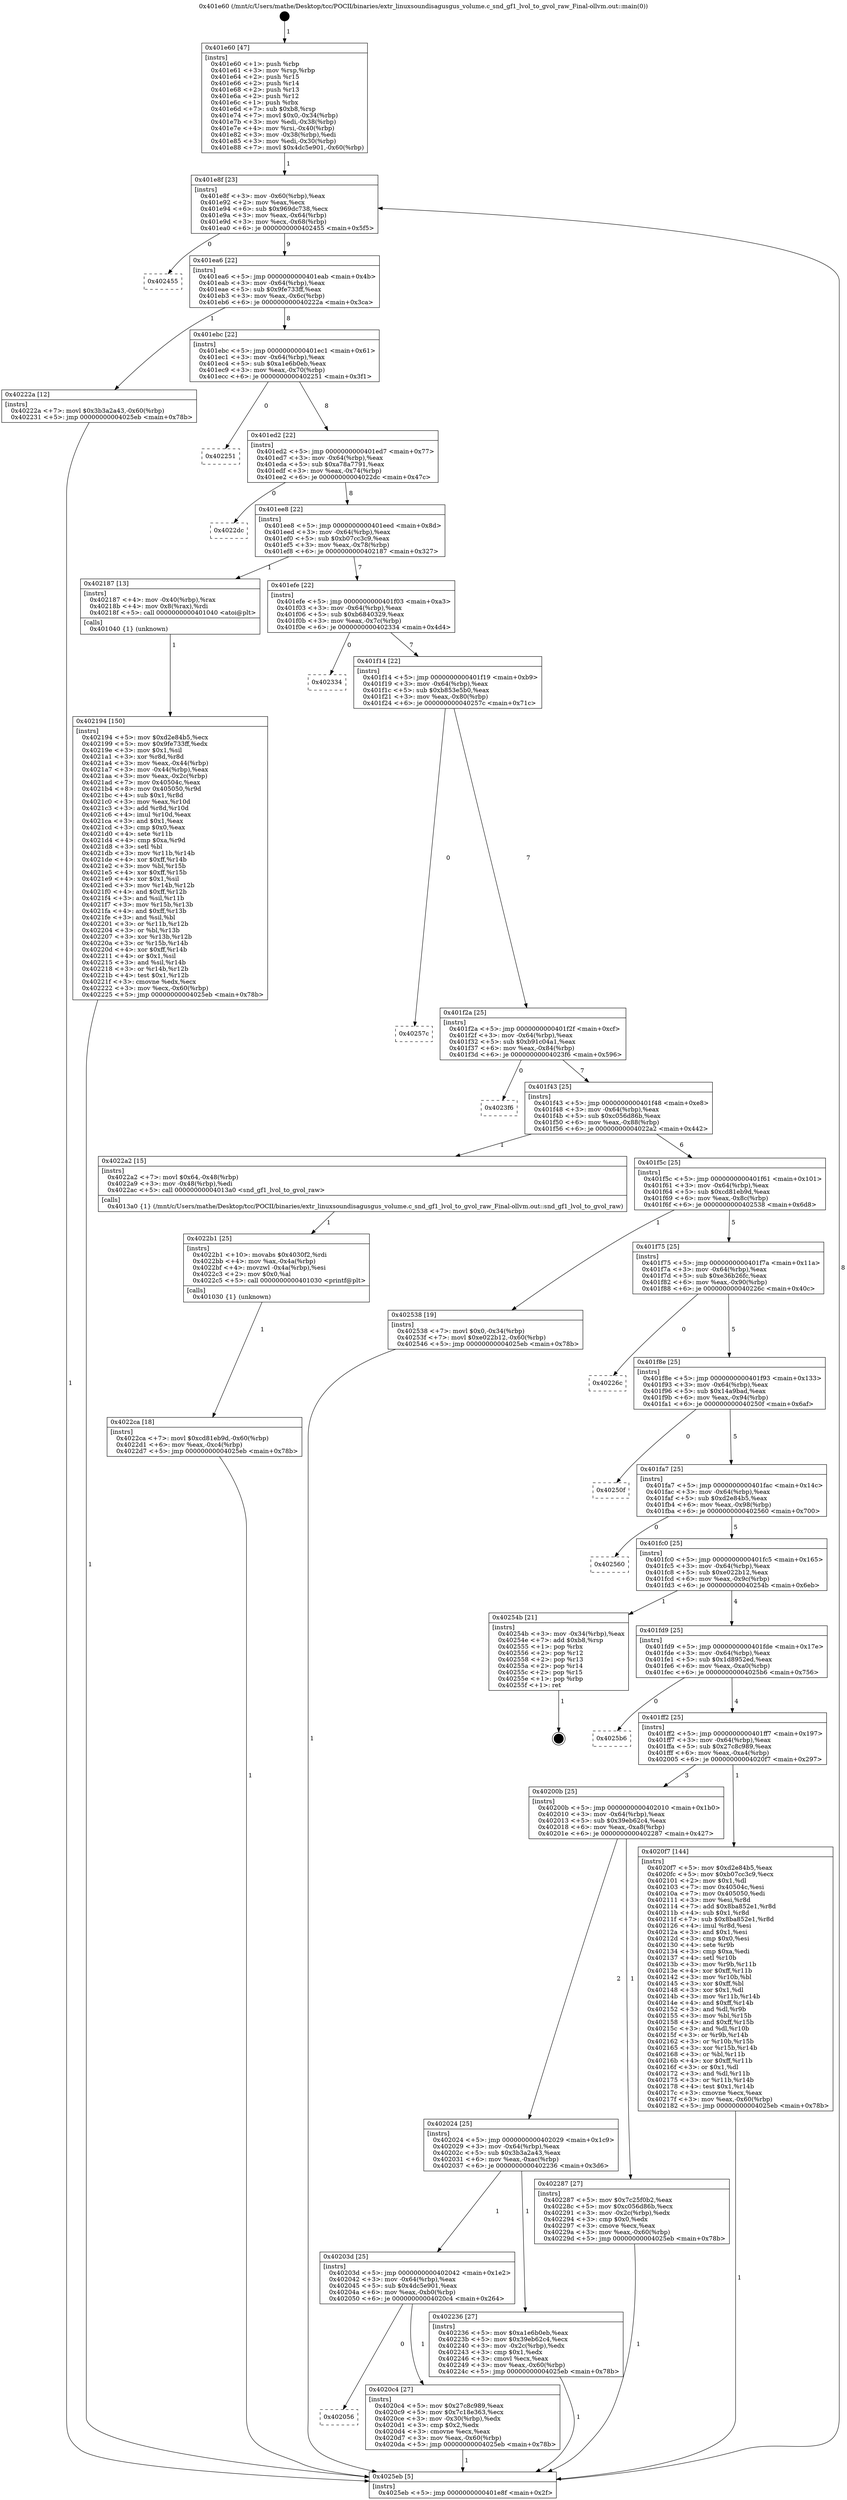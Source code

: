 digraph "0x401e60" {
  label = "0x401e60 (/mnt/c/Users/mathe/Desktop/tcc/POCII/binaries/extr_linuxsoundisagusgus_volume.c_snd_gf1_lvol_to_gvol_raw_Final-ollvm.out::main(0))"
  labelloc = "t"
  node[shape=record]

  Entry [label="",width=0.3,height=0.3,shape=circle,fillcolor=black,style=filled]
  "0x401e8f" [label="{
     0x401e8f [23]\l
     | [instrs]\l
     &nbsp;&nbsp;0x401e8f \<+3\>: mov -0x60(%rbp),%eax\l
     &nbsp;&nbsp;0x401e92 \<+2\>: mov %eax,%ecx\l
     &nbsp;&nbsp;0x401e94 \<+6\>: sub $0x969dc738,%ecx\l
     &nbsp;&nbsp;0x401e9a \<+3\>: mov %eax,-0x64(%rbp)\l
     &nbsp;&nbsp;0x401e9d \<+3\>: mov %ecx,-0x68(%rbp)\l
     &nbsp;&nbsp;0x401ea0 \<+6\>: je 0000000000402455 \<main+0x5f5\>\l
  }"]
  "0x402455" [label="{
     0x402455\l
  }", style=dashed]
  "0x401ea6" [label="{
     0x401ea6 [22]\l
     | [instrs]\l
     &nbsp;&nbsp;0x401ea6 \<+5\>: jmp 0000000000401eab \<main+0x4b\>\l
     &nbsp;&nbsp;0x401eab \<+3\>: mov -0x64(%rbp),%eax\l
     &nbsp;&nbsp;0x401eae \<+5\>: sub $0x9fe733ff,%eax\l
     &nbsp;&nbsp;0x401eb3 \<+3\>: mov %eax,-0x6c(%rbp)\l
     &nbsp;&nbsp;0x401eb6 \<+6\>: je 000000000040222a \<main+0x3ca\>\l
  }"]
  Exit [label="",width=0.3,height=0.3,shape=circle,fillcolor=black,style=filled,peripheries=2]
  "0x40222a" [label="{
     0x40222a [12]\l
     | [instrs]\l
     &nbsp;&nbsp;0x40222a \<+7\>: movl $0x3b3a2a43,-0x60(%rbp)\l
     &nbsp;&nbsp;0x402231 \<+5\>: jmp 00000000004025eb \<main+0x78b\>\l
  }"]
  "0x401ebc" [label="{
     0x401ebc [22]\l
     | [instrs]\l
     &nbsp;&nbsp;0x401ebc \<+5\>: jmp 0000000000401ec1 \<main+0x61\>\l
     &nbsp;&nbsp;0x401ec1 \<+3\>: mov -0x64(%rbp),%eax\l
     &nbsp;&nbsp;0x401ec4 \<+5\>: sub $0xa1e6b0eb,%eax\l
     &nbsp;&nbsp;0x401ec9 \<+3\>: mov %eax,-0x70(%rbp)\l
     &nbsp;&nbsp;0x401ecc \<+6\>: je 0000000000402251 \<main+0x3f1\>\l
  }"]
  "0x4022ca" [label="{
     0x4022ca [18]\l
     | [instrs]\l
     &nbsp;&nbsp;0x4022ca \<+7\>: movl $0xcd81eb9d,-0x60(%rbp)\l
     &nbsp;&nbsp;0x4022d1 \<+6\>: mov %eax,-0xc4(%rbp)\l
     &nbsp;&nbsp;0x4022d7 \<+5\>: jmp 00000000004025eb \<main+0x78b\>\l
  }"]
  "0x402251" [label="{
     0x402251\l
  }", style=dashed]
  "0x401ed2" [label="{
     0x401ed2 [22]\l
     | [instrs]\l
     &nbsp;&nbsp;0x401ed2 \<+5\>: jmp 0000000000401ed7 \<main+0x77\>\l
     &nbsp;&nbsp;0x401ed7 \<+3\>: mov -0x64(%rbp),%eax\l
     &nbsp;&nbsp;0x401eda \<+5\>: sub $0xa78a7791,%eax\l
     &nbsp;&nbsp;0x401edf \<+3\>: mov %eax,-0x74(%rbp)\l
     &nbsp;&nbsp;0x401ee2 \<+6\>: je 00000000004022dc \<main+0x47c\>\l
  }"]
  "0x4022b1" [label="{
     0x4022b1 [25]\l
     | [instrs]\l
     &nbsp;&nbsp;0x4022b1 \<+10\>: movabs $0x4030f2,%rdi\l
     &nbsp;&nbsp;0x4022bb \<+4\>: mov %ax,-0x4a(%rbp)\l
     &nbsp;&nbsp;0x4022bf \<+4\>: movzwl -0x4a(%rbp),%esi\l
     &nbsp;&nbsp;0x4022c3 \<+2\>: mov $0x0,%al\l
     &nbsp;&nbsp;0x4022c5 \<+5\>: call 0000000000401030 \<printf@plt\>\l
     | [calls]\l
     &nbsp;&nbsp;0x401030 \{1\} (unknown)\l
  }"]
  "0x4022dc" [label="{
     0x4022dc\l
  }", style=dashed]
  "0x401ee8" [label="{
     0x401ee8 [22]\l
     | [instrs]\l
     &nbsp;&nbsp;0x401ee8 \<+5\>: jmp 0000000000401eed \<main+0x8d\>\l
     &nbsp;&nbsp;0x401eed \<+3\>: mov -0x64(%rbp),%eax\l
     &nbsp;&nbsp;0x401ef0 \<+5\>: sub $0xb07cc3c9,%eax\l
     &nbsp;&nbsp;0x401ef5 \<+3\>: mov %eax,-0x78(%rbp)\l
     &nbsp;&nbsp;0x401ef8 \<+6\>: je 0000000000402187 \<main+0x327\>\l
  }"]
  "0x402194" [label="{
     0x402194 [150]\l
     | [instrs]\l
     &nbsp;&nbsp;0x402194 \<+5\>: mov $0xd2e84b5,%ecx\l
     &nbsp;&nbsp;0x402199 \<+5\>: mov $0x9fe733ff,%edx\l
     &nbsp;&nbsp;0x40219e \<+3\>: mov $0x1,%sil\l
     &nbsp;&nbsp;0x4021a1 \<+3\>: xor %r8d,%r8d\l
     &nbsp;&nbsp;0x4021a4 \<+3\>: mov %eax,-0x44(%rbp)\l
     &nbsp;&nbsp;0x4021a7 \<+3\>: mov -0x44(%rbp),%eax\l
     &nbsp;&nbsp;0x4021aa \<+3\>: mov %eax,-0x2c(%rbp)\l
     &nbsp;&nbsp;0x4021ad \<+7\>: mov 0x40504c,%eax\l
     &nbsp;&nbsp;0x4021b4 \<+8\>: mov 0x405050,%r9d\l
     &nbsp;&nbsp;0x4021bc \<+4\>: sub $0x1,%r8d\l
     &nbsp;&nbsp;0x4021c0 \<+3\>: mov %eax,%r10d\l
     &nbsp;&nbsp;0x4021c3 \<+3\>: add %r8d,%r10d\l
     &nbsp;&nbsp;0x4021c6 \<+4\>: imul %r10d,%eax\l
     &nbsp;&nbsp;0x4021ca \<+3\>: and $0x1,%eax\l
     &nbsp;&nbsp;0x4021cd \<+3\>: cmp $0x0,%eax\l
     &nbsp;&nbsp;0x4021d0 \<+4\>: sete %r11b\l
     &nbsp;&nbsp;0x4021d4 \<+4\>: cmp $0xa,%r9d\l
     &nbsp;&nbsp;0x4021d8 \<+3\>: setl %bl\l
     &nbsp;&nbsp;0x4021db \<+3\>: mov %r11b,%r14b\l
     &nbsp;&nbsp;0x4021de \<+4\>: xor $0xff,%r14b\l
     &nbsp;&nbsp;0x4021e2 \<+3\>: mov %bl,%r15b\l
     &nbsp;&nbsp;0x4021e5 \<+4\>: xor $0xff,%r15b\l
     &nbsp;&nbsp;0x4021e9 \<+4\>: xor $0x1,%sil\l
     &nbsp;&nbsp;0x4021ed \<+3\>: mov %r14b,%r12b\l
     &nbsp;&nbsp;0x4021f0 \<+4\>: and $0xff,%r12b\l
     &nbsp;&nbsp;0x4021f4 \<+3\>: and %sil,%r11b\l
     &nbsp;&nbsp;0x4021f7 \<+3\>: mov %r15b,%r13b\l
     &nbsp;&nbsp;0x4021fa \<+4\>: and $0xff,%r13b\l
     &nbsp;&nbsp;0x4021fe \<+3\>: and %sil,%bl\l
     &nbsp;&nbsp;0x402201 \<+3\>: or %r11b,%r12b\l
     &nbsp;&nbsp;0x402204 \<+3\>: or %bl,%r13b\l
     &nbsp;&nbsp;0x402207 \<+3\>: xor %r13b,%r12b\l
     &nbsp;&nbsp;0x40220a \<+3\>: or %r15b,%r14b\l
     &nbsp;&nbsp;0x40220d \<+4\>: xor $0xff,%r14b\l
     &nbsp;&nbsp;0x402211 \<+4\>: or $0x1,%sil\l
     &nbsp;&nbsp;0x402215 \<+3\>: and %sil,%r14b\l
     &nbsp;&nbsp;0x402218 \<+3\>: or %r14b,%r12b\l
     &nbsp;&nbsp;0x40221b \<+4\>: test $0x1,%r12b\l
     &nbsp;&nbsp;0x40221f \<+3\>: cmovne %edx,%ecx\l
     &nbsp;&nbsp;0x402222 \<+3\>: mov %ecx,-0x60(%rbp)\l
     &nbsp;&nbsp;0x402225 \<+5\>: jmp 00000000004025eb \<main+0x78b\>\l
  }"]
  "0x402187" [label="{
     0x402187 [13]\l
     | [instrs]\l
     &nbsp;&nbsp;0x402187 \<+4\>: mov -0x40(%rbp),%rax\l
     &nbsp;&nbsp;0x40218b \<+4\>: mov 0x8(%rax),%rdi\l
     &nbsp;&nbsp;0x40218f \<+5\>: call 0000000000401040 \<atoi@plt\>\l
     | [calls]\l
     &nbsp;&nbsp;0x401040 \{1\} (unknown)\l
  }"]
  "0x401efe" [label="{
     0x401efe [22]\l
     | [instrs]\l
     &nbsp;&nbsp;0x401efe \<+5\>: jmp 0000000000401f03 \<main+0xa3\>\l
     &nbsp;&nbsp;0x401f03 \<+3\>: mov -0x64(%rbp),%eax\l
     &nbsp;&nbsp;0x401f06 \<+5\>: sub $0xb6840329,%eax\l
     &nbsp;&nbsp;0x401f0b \<+3\>: mov %eax,-0x7c(%rbp)\l
     &nbsp;&nbsp;0x401f0e \<+6\>: je 0000000000402334 \<main+0x4d4\>\l
  }"]
  "0x401e60" [label="{
     0x401e60 [47]\l
     | [instrs]\l
     &nbsp;&nbsp;0x401e60 \<+1\>: push %rbp\l
     &nbsp;&nbsp;0x401e61 \<+3\>: mov %rsp,%rbp\l
     &nbsp;&nbsp;0x401e64 \<+2\>: push %r15\l
     &nbsp;&nbsp;0x401e66 \<+2\>: push %r14\l
     &nbsp;&nbsp;0x401e68 \<+2\>: push %r13\l
     &nbsp;&nbsp;0x401e6a \<+2\>: push %r12\l
     &nbsp;&nbsp;0x401e6c \<+1\>: push %rbx\l
     &nbsp;&nbsp;0x401e6d \<+7\>: sub $0xb8,%rsp\l
     &nbsp;&nbsp;0x401e74 \<+7\>: movl $0x0,-0x34(%rbp)\l
     &nbsp;&nbsp;0x401e7b \<+3\>: mov %edi,-0x38(%rbp)\l
     &nbsp;&nbsp;0x401e7e \<+4\>: mov %rsi,-0x40(%rbp)\l
     &nbsp;&nbsp;0x401e82 \<+3\>: mov -0x38(%rbp),%edi\l
     &nbsp;&nbsp;0x401e85 \<+3\>: mov %edi,-0x30(%rbp)\l
     &nbsp;&nbsp;0x401e88 \<+7\>: movl $0x4dc5e901,-0x60(%rbp)\l
  }"]
  "0x402334" [label="{
     0x402334\l
  }", style=dashed]
  "0x401f14" [label="{
     0x401f14 [22]\l
     | [instrs]\l
     &nbsp;&nbsp;0x401f14 \<+5\>: jmp 0000000000401f19 \<main+0xb9\>\l
     &nbsp;&nbsp;0x401f19 \<+3\>: mov -0x64(%rbp),%eax\l
     &nbsp;&nbsp;0x401f1c \<+5\>: sub $0xb853e5b0,%eax\l
     &nbsp;&nbsp;0x401f21 \<+3\>: mov %eax,-0x80(%rbp)\l
     &nbsp;&nbsp;0x401f24 \<+6\>: je 000000000040257c \<main+0x71c\>\l
  }"]
  "0x4025eb" [label="{
     0x4025eb [5]\l
     | [instrs]\l
     &nbsp;&nbsp;0x4025eb \<+5\>: jmp 0000000000401e8f \<main+0x2f\>\l
  }"]
  "0x40257c" [label="{
     0x40257c\l
  }", style=dashed]
  "0x401f2a" [label="{
     0x401f2a [25]\l
     | [instrs]\l
     &nbsp;&nbsp;0x401f2a \<+5\>: jmp 0000000000401f2f \<main+0xcf\>\l
     &nbsp;&nbsp;0x401f2f \<+3\>: mov -0x64(%rbp),%eax\l
     &nbsp;&nbsp;0x401f32 \<+5\>: sub $0xb91c04a1,%eax\l
     &nbsp;&nbsp;0x401f37 \<+6\>: mov %eax,-0x84(%rbp)\l
     &nbsp;&nbsp;0x401f3d \<+6\>: je 00000000004023f6 \<main+0x596\>\l
  }"]
  "0x402056" [label="{
     0x402056\l
  }", style=dashed]
  "0x4023f6" [label="{
     0x4023f6\l
  }", style=dashed]
  "0x401f43" [label="{
     0x401f43 [25]\l
     | [instrs]\l
     &nbsp;&nbsp;0x401f43 \<+5\>: jmp 0000000000401f48 \<main+0xe8\>\l
     &nbsp;&nbsp;0x401f48 \<+3\>: mov -0x64(%rbp),%eax\l
     &nbsp;&nbsp;0x401f4b \<+5\>: sub $0xc056d86b,%eax\l
     &nbsp;&nbsp;0x401f50 \<+6\>: mov %eax,-0x88(%rbp)\l
     &nbsp;&nbsp;0x401f56 \<+6\>: je 00000000004022a2 \<main+0x442\>\l
  }"]
  "0x4020c4" [label="{
     0x4020c4 [27]\l
     | [instrs]\l
     &nbsp;&nbsp;0x4020c4 \<+5\>: mov $0x27c8c989,%eax\l
     &nbsp;&nbsp;0x4020c9 \<+5\>: mov $0x7c18e363,%ecx\l
     &nbsp;&nbsp;0x4020ce \<+3\>: mov -0x30(%rbp),%edx\l
     &nbsp;&nbsp;0x4020d1 \<+3\>: cmp $0x2,%edx\l
     &nbsp;&nbsp;0x4020d4 \<+3\>: cmovne %ecx,%eax\l
     &nbsp;&nbsp;0x4020d7 \<+3\>: mov %eax,-0x60(%rbp)\l
     &nbsp;&nbsp;0x4020da \<+5\>: jmp 00000000004025eb \<main+0x78b\>\l
  }"]
  "0x4022a2" [label="{
     0x4022a2 [15]\l
     | [instrs]\l
     &nbsp;&nbsp;0x4022a2 \<+7\>: movl $0x64,-0x48(%rbp)\l
     &nbsp;&nbsp;0x4022a9 \<+3\>: mov -0x48(%rbp),%edi\l
     &nbsp;&nbsp;0x4022ac \<+5\>: call 00000000004013a0 \<snd_gf1_lvol_to_gvol_raw\>\l
     | [calls]\l
     &nbsp;&nbsp;0x4013a0 \{1\} (/mnt/c/Users/mathe/Desktop/tcc/POCII/binaries/extr_linuxsoundisagusgus_volume.c_snd_gf1_lvol_to_gvol_raw_Final-ollvm.out::snd_gf1_lvol_to_gvol_raw)\l
  }"]
  "0x401f5c" [label="{
     0x401f5c [25]\l
     | [instrs]\l
     &nbsp;&nbsp;0x401f5c \<+5\>: jmp 0000000000401f61 \<main+0x101\>\l
     &nbsp;&nbsp;0x401f61 \<+3\>: mov -0x64(%rbp),%eax\l
     &nbsp;&nbsp;0x401f64 \<+5\>: sub $0xcd81eb9d,%eax\l
     &nbsp;&nbsp;0x401f69 \<+6\>: mov %eax,-0x8c(%rbp)\l
     &nbsp;&nbsp;0x401f6f \<+6\>: je 0000000000402538 \<main+0x6d8\>\l
  }"]
  "0x40203d" [label="{
     0x40203d [25]\l
     | [instrs]\l
     &nbsp;&nbsp;0x40203d \<+5\>: jmp 0000000000402042 \<main+0x1e2\>\l
     &nbsp;&nbsp;0x402042 \<+3\>: mov -0x64(%rbp),%eax\l
     &nbsp;&nbsp;0x402045 \<+5\>: sub $0x4dc5e901,%eax\l
     &nbsp;&nbsp;0x40204a \<+6\>: mov %eax,-0xb0(%rbp)\l
     &nbsp;&nbsp;0x402050 \<+6\>: je 00000000004020c4 \<main+0x264\>\l
  }"]
  "0x402538" [label="{
     0x402538 [19]\l
     | [instrs]\l
     &nbsp;&nbsp;0x402538 \<+7\>: movl $0x0,-0x34(%rbp)\l
     &nbsp;&nbsp;0x40253f \<+7\>: movl $0xe022b12,-0x60(%rbp)\l
     &nbsp;&nbsp;0x402546 \<+5\>: jmp 00000000004025eb \<main+0x78b\>\l
  }"]
  "0x401f75" [label="{
     0x401f75 [25]\l
     | [instrs]\l
     &nbsp;&nbsp;0x401f75 \<+5\>: jmp 0000000000401f7a \<main+0x11a\>\l
     &nbsp;&nbsp;0x401f7a \<+3\>: mov -0x64(%rbp),%eax\l
     &nbsp;&nbsp;0x401f7d \<+5\>: sub $0xe36b26fc,%eax\l
     &nbsp;&nbsp;0x401f82 \<+6\>: mov %eax,-0x90(%rbp)\l
     &nbsp;&nbsp;0x401f88 \<+6\>: je 000000000040226c \<main+0x40c\>\l
  }"]
  "0x402236" [label="{
     0x402236 [27]\l
     | [instrs]\l
     &nbsp;&nbsp;0x402236 \<+5\>: mov $0xa1e6b0eb,%eax\l
     &nbsp;&nbsp;0x40223b \<+5\>: mov $0x39eb62c4,%ecx\l
     &nbsp;&nbsp;0x402240 \<+3\>: mov -0x2c(%rbp),%edx\l
     &nbsp;&nbsp;0x402243 \<+3\>: cmp $0x1,%edx\l
     &nbsp;&nbsp;0x402246 \<+3\>: cmovl %ecx,%eax\l
     &nbsp;&nbsp;0x402249 \<+3\>: mov %eax,-0x60(%rbp)\l
     &nbsp;&nbsp;0x40224c \<+5\>: jmp 00000000004025eb \<main+0x78b\>\l
  }"]
  "0x40226c" [label="{
     0x40226c\l
  }", style=dashed]
  "0x401f8e" [label="{
     0x401f8e [25]\l
     | [instrs]\l
     &nbsp;&nbsp;0x401f8e \<+5\>: jmp 0000000000401f93 \<main+0x133\>\l
     &nbsp;&nbsp;0x401f93 \<+3\>: mov -0x64(%rbp),%eax\l
     &nbsp;&nbsp;0x401f96 \<+5\>: sub $0x14a9bad,%eax\l
     &nbsp;&nbsp;0x401f9b \<+6\>: mov %eax,-0x94(%rbp)\l
     &nbsp;&nbsp;0x401fa1 \<+6\>: je 000000000040250f \<main+0x6af\>\l
  }"]
  "0x402024" [label="{
     0x402024 [25]\l
     | [instrs]\l
     &nbsp;&nbsp;0x402024 \<+5\>: jmp 0000000000402029 \<main+0x1c9\>\l
     &nbsp;&nbsp;0x402029 \<+3\>: mov -0x64(%rbp),%eax\l
     &nbsp;&nbsp;0x40202c \<+5\>: sub $0x3b3a2a43,%eax\l
     &nbsp;&nbsp;0x402031 \<+6\>: mov %eax,-0xac(%rbp)\l
     &nbsp;&nbsp;0x402037 \<+6\>: je 0000000000402236 \<main+0x3d6\>\l
  }"]
  "0x40250f" [label="{
     0x40250f\l
  }", style=dashed]
  "0x401fa7" [label="{
     0x401fa7 [25]\l
     | [instrs]\l
     &nbsp;&nbsp;0x401fa7 \<+5\>: jmp 0000000000401fac \<main+0x14c\>\l
     &nbsp;&nbsp;0x401fac \<+3\>: mov -0x64(%rbp),%eax\l
     &nbsp;&nbsp;0x401faf \<+5\>: sub $0xd2e84b5,%eax\l
     &nbsp;&nbsp;0x401fb4 \<+6\>: mov %eax,-0x98(%rbp)\l
     &nbsp;&nbsp;0x401fba \<+6\>: je 0000000000402560 \<main+0x700\>\l
  }"]
  "0x402287" [label="{
     0x402287 [27]\l
     | [instrs]\l
     &nbsp;&nbsp;0x402287 \<+5\>: mov $0x7c25f0b2,%eax\l
     &nbsp;&nbsp;0x40228c \<+5\>: mov $0xc056d86b,%ecx\l
     &nbsp;&nbsp;0x402291 \<+3\>: mov -0x2c(%rbp),%edx\l
     &nbsp;&nbsp;0x402294 \<+3\>: cmp $0x0,%edx\l
     &nbsp;&nbsp;0x402297 \<+3\>: cmove %ecx,%eax\l
     &nbsp;&nbsp;0x40229a \<+3\>: mov %eax,-0x60(%rbp)\l
     &nbsp;&nbsp;0x40229d \<+5\>: jmp 00000000004025eb \<main+0x78b\>\l
  }"]
  "0x402560" [label="{
     0x402560\l
  }", style=dashed]
  "0x401fc0" [label="{
     0x401fc0 [25]\l
     | [instrs]\l
     &nbsp;&nbsp;0x401fc0 \<+5\>: jmp 0000000000401fc5 \<main+0x165\>\l
     &nbsp;&nbsp;0x401fc5 \<+3\>: mov -0x64(%rbp),%eax\l
     &nbsp;&nbsp;0x401fc8 \<+5\>: sub $0xe022b12,%eax\l
     &nbsp;&nbsp;0x401fcd \<+6\>: mov %eax,-0x9c(%rbp)\l
     &nbsp;&nbsp;0x401fd3 \<+6\>: je 000000000040254b \<main+0x6eb\>\l
  }"]
  "0x40200b" [label="{
     0x40200b [25]\l
     | [instrs]\l
     &nbsp;&nbsp;0x40200b \<+5\>: jmp 0000000000402010 \<main+0x1b0\>\l
     &nbsp;&nbsp;0x402010 \<+3\>: mov -0x64(%rbp),%eax\l
     &nbsp;&nbsp;0x402013 \<+5\>: sub $0x39eb62c4,%eax\l
     &nbsp;&nbsp;0x402018 \<+6\>: mov %eax,-0xa8(%rbp)\l
     &nbsp;&nbsp;0x40201e \<+6\>: je 0000000000402287 \<main+0x427\>\l
  }"]
  "0x40254b" [label="{
     0x40254b [21]\l
     | [instrs]\l
     &nbsp;&nbsp;0x40254b \<+3\>: mov -0x34(%rbp),%eax\l
     &nbsp;&nbsp;0x40254e \<+7\>: add $0xb8,%rsp\l
     &nbsp;&nbsp;0x402555 \<+1\>: pop %rbx\l
     &nbsp;&nbsp;0x402556 \<+2\>: pop %r12\l
     &nbsp;&nbsp;0x402558 \<+2\>: pop %r13\l
     &nbsp;&nbsp;0x40255a \<+2\>: pop %r14\l
     &nbsp;&nbsp;0x40255c \<+2\>: pop %r15\l
     &nbsp;&nbsp;0x40255e \<+1\>: pop %rbp\l
     &nbsp;&nbsp;0x40255f \<+1\>: ret\l
  }"]
  "0x401fd9" [label="{
     0x401fd9 [25]\l
     | [instrs]\l
     &nbsp;&nbsp;0x401fd9 \<+5\>: jmp 0000000000401fde \<main+0x17e\>\l
     &nbsp;&nbsp;0x401fde \<+3\>: mov -0x64(%rbp),%eax\l
     &nbsp;&nbsp;0x401fe1 \<+5\>: sub $0x1d8952ed,%eax\l
     &nbsp;&nbsp;0x401fe6 \<+6\>: mov %eax,-0xa0(%rbp)\l
     &nbsp;&nbsp;0x401fec \<+6\>: je 00000000004025b6 \<main+0x756\>\l
  }"]
  "0x4020f7" [label="{
     0x4020f7 [144]\l
     | [instrs]\l
     &nbsp;&nbsp;0x4020f7 \<+5\>: mov $0xd2e84b5,%eax\l
     &nbsp;&nbsp;0x4020fc \<+5\>: mov $0xb07cc3c9,%ecx\l
     &nbsp;&nbsp;0x402101 \<+2\>: mov $0x1,%dl\l
     &nbsp;&nbsp;0x402103 \<+7\>: mov 0x40504c,%esi\l
     &nbsp;&nbsp;0x40210a \<+7\>: mov 0x405050,%edi\l
     &nbsp;&nbsp;0x402111 \<+3\>: mov %esi,%r8d\l
     &nbsp;&nbsp;0x402114 \<+7\>: add $0x8ba852e1,%r8d\l
     &nbsp;&nbsp;0x40211b \<+4\>: sub $0x1,%r8d\l
     &nbsp;&nbsp;0x40211f \<+7\>: sub $0x8ba852e1,%r8d\l
     &nbsp;&nbsp;0x402126 \<+4\>: imul %r8d,%esi\l
     &nbsp;&nbsp;0x40212a \<+3\>: and $0x1,%esi\l
     &nbsp;&nbsp;0x40212d \<+3\>: cmp $0x0,%esi\l
     &nbsp;&nbsp;0x402130 \<+4\>: sete %r9b\l
     &nbsp;&nbsp;0x402134 \<+3\>: cmp $0xa,%edi\l
     &nbsp;&nbsp;0x402137 \<+4\>: setl %r10b\l
     &nbsp;&nbsp;0x40213b \<+3\>: mov %r9b,%r11b\l
     &nbsp;&nbsp;0x40213e \<+4\>: xor $0xff,%r11b\l
     &nbsp;&nbsp;0x402142 \<+3\>: mov %r10b,%bl\l
     &nbsp;&nbsp;0x402145 \<+3\>: xor $0xff,%bl\l
     &nbsp;&nbsp;0x402148 \<+3\>: xor $0x1,%dl\l
     &nbsp;&nbsp;0x40214b \<+3\>: mov %r11b,%r14b\l
     &nbsp;&nbsp;0x40214e \<+4\>: and $0xff,%r14b\l
     &nbsp;&nbsp;0x402152 \<+3\>: and %dl,%r9b\l
     &nbsp;&nbsp;0x402155 \<+3\>: mov %bl,%r15b\l
     &nbsp;&nbsp;0x402158 \<+4\>: and $0xff,%r15b\l
     &nbsp;&nbsp;0x40215c \<+3\>: and %dl,%r10b\l
     &nbsp;&nbsp;0x40215f \<+3\>: or %r9b,%r14b\l
     &nbsp;&nbsp;0x402162 \<+3\>: or %r10b,%r15b\l
     &nbsp;&nbsp;0x402165 \<+3\>: xor %r15b,%r14b\l
     &nbsp;&nbsp;0x402168 \<+3\>: or %bl,%r11b\l
     &nbsp;&nbsp;0x40216b \<+4\>: xor $0xff,%r11b\l
     &nbsp;&nbsp;0x40216f \<+3\>: or $0x1,%dl\l
     &nbsp;&nbsp;0x402172 \<+3\>: and %dl,%r11b\l
     &nbsp;&nbsp;0x402175 \<+3\>: or %r11b,%r14b\l
     &nbsp;&nbsp;0x402178 \<+4\>: test $0x1,%r14b\l
     &nbsp;&nbsp;0x40217c \<+3\>: cmovne %ecx,%eax\l
     &nbsp;&nbsp;0x40217f \<+3\>: mov %eax,-0x60(%rbp)\l
     &nbsp;&nbsp;0x402182 \<+5\>: jmp 00000000004025eb \<main+0x78b\>\l
  }"]
  "0x4025b6" [label="{
     0x4025b6\l
  }", style=dashed]
  "0x401ff2" [label="{
     0x401ff2 [25]\l
     | [instrs]\l
     &nbsp;&nbsp;0x401ff2 \<+5\>: jmp 0000000000401ff7 \<main+0x197\>\l
     &nbsp;&nbsp;0x401ff7 \<+3\>: mov -0x64(%rbp),%eax\l
     &nbsp;&nbsp;0x401ffa \<+5\>: sub $0x27c8c989,%eax\l
     &nbsp;&nbsp;0x401fff \<+6\>: mov %eax,-0xa4(%rbp)\l
     &nbsp;&nbsp;0x402005 \<+6\>: je 00000000004020f7 \<main+0x297\>\l
  }"]
  Entry -> "0x401e60" [label=" 1"]
  "0x401e8f" -> "0x402455" [label=" 0"]
  "0x401e8f" -> "0x401ea6" [label=" 9"]
  "0x40254b" -> Exit [label=" 1"]
  "0x401ea6" -> "0x40222a" [label=" 1"]
  "0x401ea6" -> "0x401ebc" [label=" 8"]
  "0x402538" -> "0x4025eb" [label=" 1"]
  "0x401ebc" -> "0x402251" [label=" 0"]
  "0x401ebc" -> "0x401ed2" [label=" 8"]
  "0x4022ca" -> "0x4025eb" [label=" 1"]
  "0x401ed2" -> "0x4022dc" [label=" 0"]
  "0x401ed2" -> "0x401ee8" [label=" 8"]
  "0x4022b1" -> "0x4022ca" [label=" 1"]
  "0x401ee8" -> "0x402187" [label=" 1"]
  "0x401ee8" -> "0x401efe" [label=" 7"]
  "0x4022a2" -> "0x4022b1" [label=" 1"]
  "0x401efe" -> "0x402334" [label=" 0"]
  "0x401efe" -> "0x401f14" [label=" 7"]
  "0x402287" -> "0x4025eb" [label=" 1"]
  "0x401f14" -> "0x40257c" [label=" 0"]
  "0x401f14" -> "0x401f2a" [label=" 7"]
  "0x402236" -> "0x4025eb" [label=" 1"]
  "0x401f2a" -> "0x4023f6" [label=" 0"]
  "0x401f2a" -> "0x401f43" [label=" 7"]
  "0x40222a" -> "0x4025eb" [label=" 1"]
  "0x401f43" -> "0x4022a2" [label=" 1"]
  "0x401f43" -> "0x401f5c" [label=" 6"]
  "0x402194" -> "0x4025eb" [label=" 1"]
  "0x401f5c" -> "0x402538" [label=" 1"]
  "0x401f5c" -> "0x401f75" [label=" 5"]
  "0x4020f7" -> "0x4025eb" [label=" 1"]
  "0x401f75" -> "0x40226c" [label=" 0"]
  "0x401f75" -> "0x401f8e" [label=" 5"]
  "0x4025eb" -> "0x401e8f" [label=" 8"]
  "0x401f8e" -> "0x40250f" [label=" 0"]
  "0x401f8e" -> "0x401fa7" [label=" 5"]
  "0x4020c4" -> "0x4025eb" [label=" 1"]
  "0x401fa7" -> "0x402560" [label=" 0"]
  "0x401fa7" -> "0x401fc0" [label=" 5"]
  "0x40203d" -> "0x402056" [label=" 0"]
  "0x401fc0" -> "0x40254b" [label=" 1"]
  "0x401fc0" -> "0x401fd9" [label=" 4"]
  "0x402187" -> "0x402194" [label=" 1"]
  "0x401fd9" -> "0x4025b6" [label=" 0"]
  "0x401fd9" -> "0x401ff2" [label=" 4"]
  "0x402024" -> "0x40203d" [label=" 1"]
  "0x401ff2" -> "0x4020f7" [label=" 1"]
  "0x401ff2" -> "0x40200b" [label=" 3"]
  "0x40203d" -> "0x4020c4" [label=" 1"]
  "0x40200b" -> "0x402287" [label=" 1"]
  "0x40200b" -> "0x402024" [label=" 2"]
  "0x401e60" -> "0x401e8f" [label=" 1"]
  "0x402024" -> "0x402236" [label=" 1"]
}
